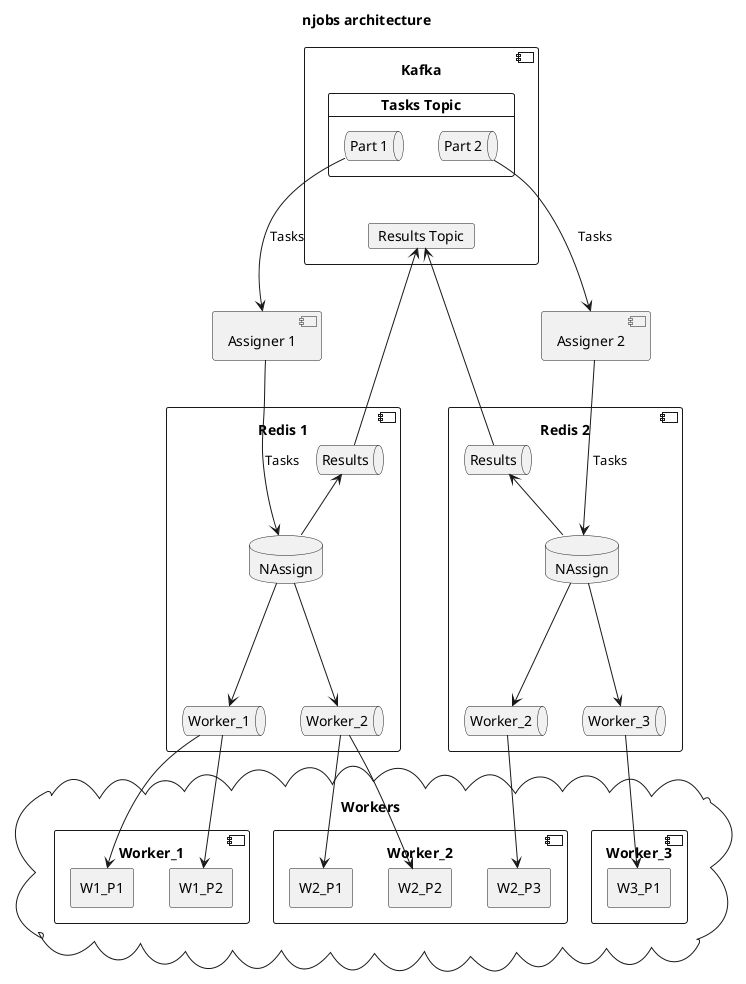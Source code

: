 @startuml
title njobs architecture

component Kafka as Kafka_K1 {
  card "Tasks Topic" as Kafka_K1_Tasks {
    queue "Part 1" as KafkaTasks_P1
    queue "Part 2" as KafkaTasks_P2
  }
  card "Results Topic" as Kafka_K1_Results {
  }
}

component "Redis 1" as Redis_I1 {
  database NAssign as Redis_I1_NAssign
  queue Results as Redis_R1_Results
  queue Worker_1 as Redis_R1_Worker_1
  queue Worker_2 as Redis_R1_Worker_2
}

component "Assigner 1" as Assigner_A1

KafkaTasks_P1 ---> Assigner_A1: Tasks
Assigner_A1 ---> Redis_I1_NAssign: Tasks
Redis_I1_NAssign ---> Redis_R1_Worker_1
Redis_I1_NAssign ---> Redis_R1_Worker_2
Redis_R1_Results <-- Redis_I1_NAssign

Kafka_K1_Results <-- Redis_R1_Results

cloud Workers {
    component Worker_1 {
      agent W1_P1
      agent W1_P2
    }
    component Worker_2 {
      agent W2_P1
      agent W2_P2
      agent W2_P3
    }
    component Worker_3 {
      agent W3_P1
    }
}

Redis_R1_Worker_1 --> W1_P1
Redis_R1_Worker_1 --> W1_P2

Redis_R1_Worker_2 --> W2_P1
Redis_R1_Worker_2 --> W2_P2

component "Redis 2" as Redis_I2 {
  database NAssign as Redis_I2_NAssign
  queue Results as Redis_R2_Results
  queue Worker_2 as Redis_R2_Worker_2
  queue Worker_3 as Redis_R2_Worker_3
}

component "Assigner 2" as Assigner_A2

KafkaTasks_P2 ---> Assigner_A2: Tasks
Assigner_A2 ---> Redis_I2_NAssign: Tasks
Redis_I2_NAssign ---> Redis_R2_Worker_2
Redis_I2_NAssign ---> Redis_R2_Worker_3
Redis_R2_Results <-- Redis_I2_NAssign

Kafka_K1_Results <-- Redis_R2_Results

Redis_R2_Worker_2 --> W2_P3
Redis_R2_Worker_3 --> W3_P1

KafkaTasks_P1 -[hidden]-> Kafka_K1_Results
KafkaTasks_P2 -[hidden]-> Kafka_K1_Results

Redis_R1_Worker_2 <-[hidden] Redis_R1_Worker_1
@enduml

